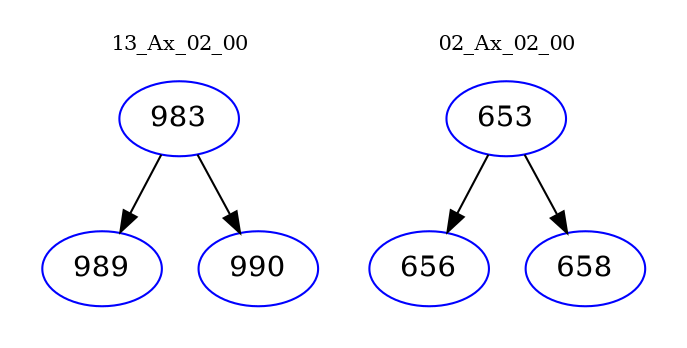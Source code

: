 digraph{
subgraph cluster_0 {
color = white
label = "13_Ax_02_00";
fontsize=10;
T0_983 [label="983", color="blue"]
T0_983 -> T0_989 [color="black"]
T0_989 [label="989", color="blue"]
T0_983 -> T0_990 [color="black"]
T0_990 [label="990", color="blue"]
}
subgraph cluster_1 {
color = white
label = "02_Ax_02_00";
fontsize=10;
T1_653 [label="653", color="blue"]
T1_653 -> T1_656 [color="black"]
T1_656 [label="656", color="blue"]
T1_653 -> T1_658 [color="black"]
T1_658 [label="658", color="blue"]
}
}
